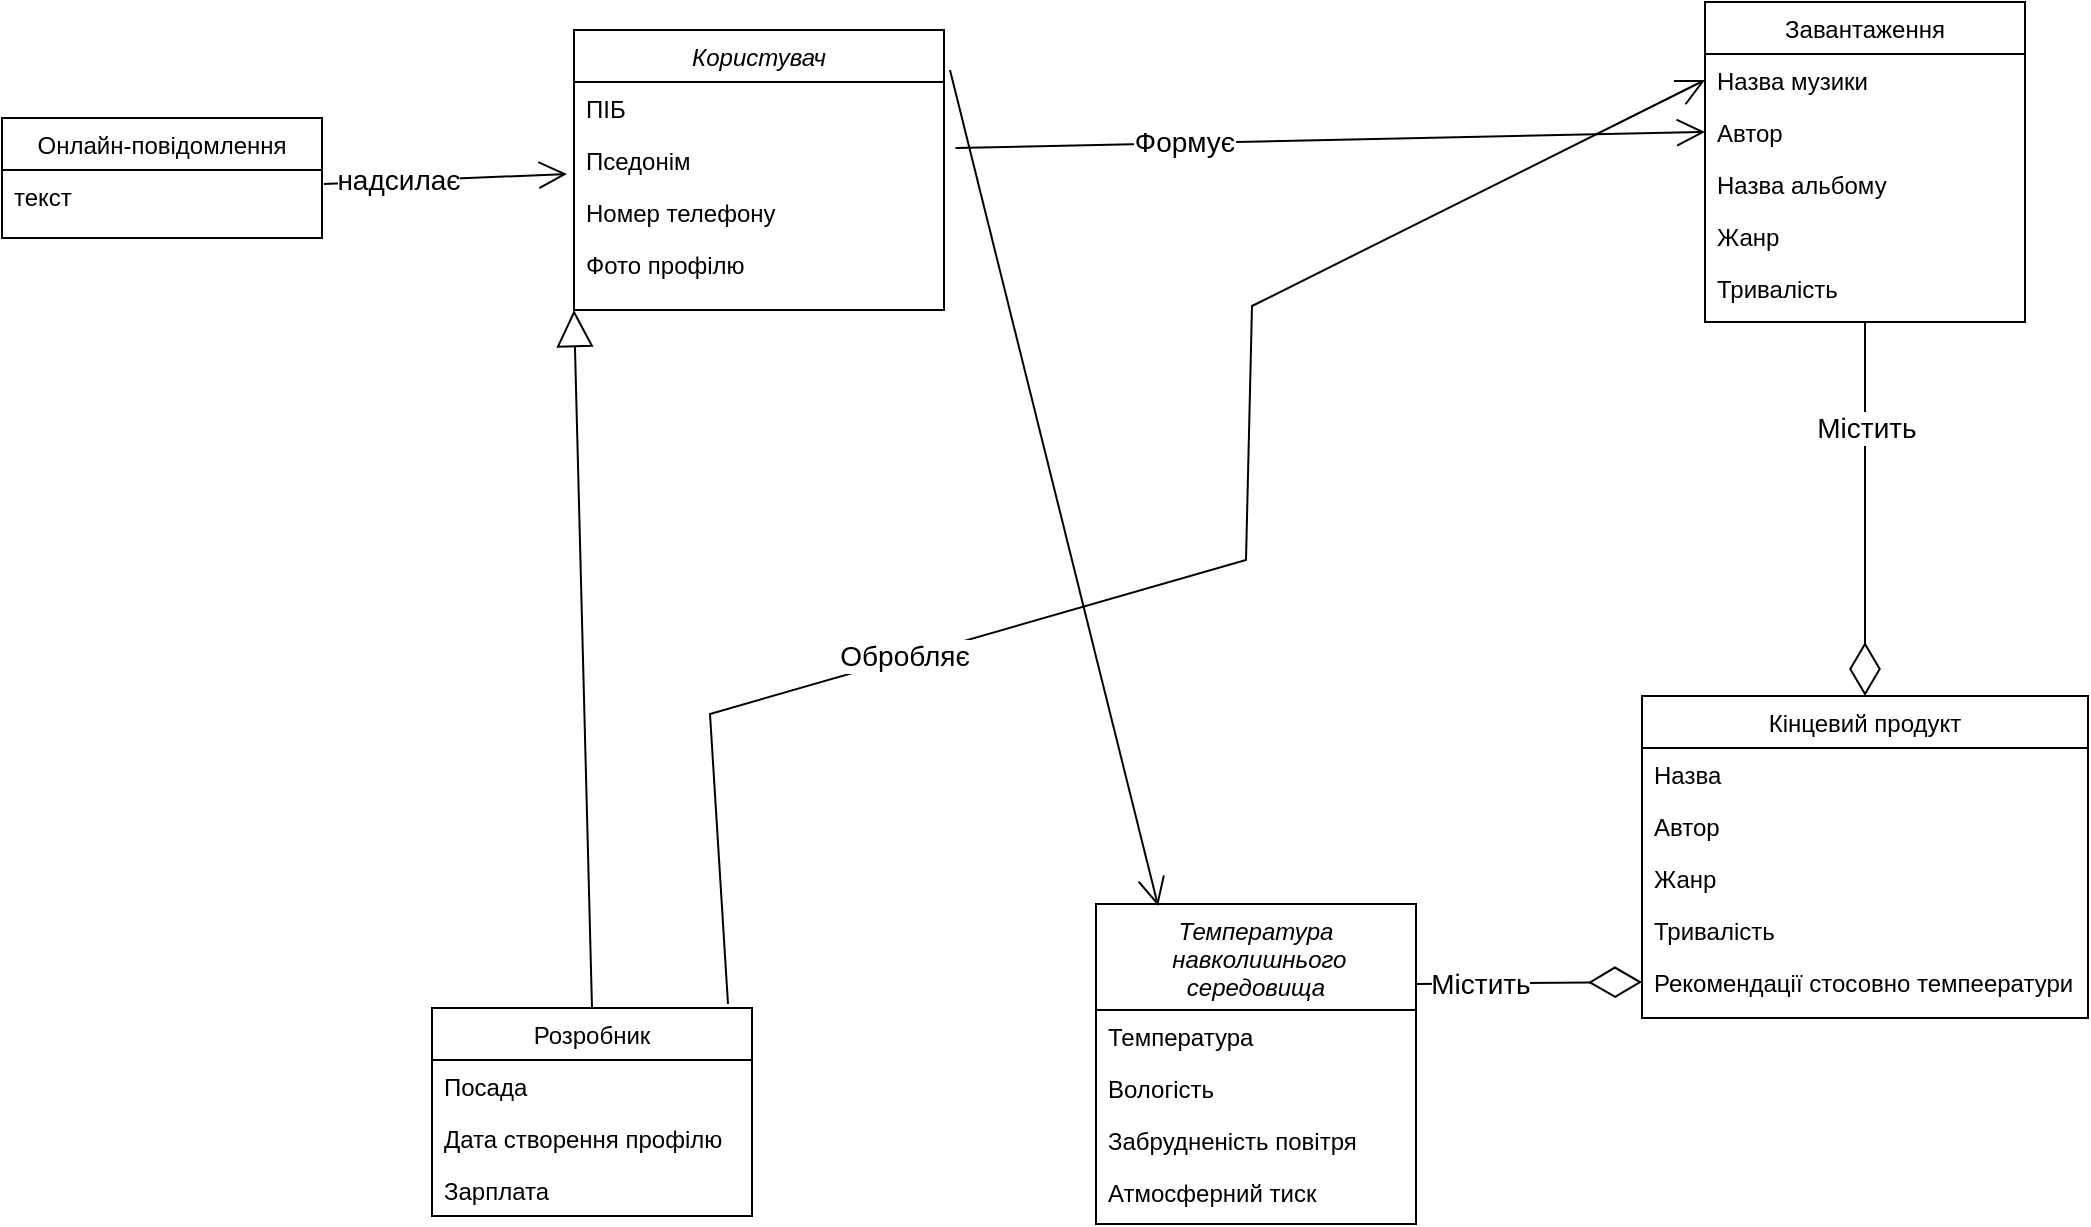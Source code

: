 <mxfile version="20.3.7" type="device"><diagram id="C5RBs43oDa-KdzZeNtuy" name="Page-1"><mxGraphModel dx="1422" dy="775" grid="0" gridSize="10" guides="1" tooltips="1" connect="1" arrows="1" fold="1" page="1" pageScale="1" pageWidth="1169" pageHeight="1654" math="0" shadow="0"><root><mxCell id="WIyWlLk6GJQsqaUBKTNV-0"/><mxCell id="WIyWlLk6GJQsqaUBKTNV-1" parent="WIyWlLk6GJQsqaUBKTNV-0"/><mxCell id="zkfFHV4jXpPFQw0GAbJ--0" value="Користувач" style="swimlane;fontStyle=2;align=center;verticalAlign=top;childLayout=stackLayout;horizontal=1;startSize=26;horizontalStack=0;resizeParent=1;resizeLast=0;collapsible=1;marginBottom=0;rounded=0;shadow=0;strokeWidth=1;" parent="WIyWlLk6GJQsqaUBKTNV-1" vertex="1"><mxGeometry x="355" y="150" width="185" height="140" as="geometry"><mxRectangle x="230" y="140" width="160" height="26" as="alternateBounds"/></mxGeometry></mxCell><mxCell id="zkfFHV4jXpPFQw0GAbJ--1" value="ПІБ" style="text;align=left;verticalAlign=top;spacingLeft=4;spacingRight=4;overflow=hidden;rotatable=0;points=[[0,0.5],[1,0.5]];portConstraint=eastwest;" parent="zkfFHV4jXpPFQw0GAbJ--0" vertex="1"><mxGeometry y="26" width="185" height="26" as="geometry"/></mxCell><mxCell id="XkutiU7MktJlngCB7yY5-1" value="Пседонім" style="text;align=left;verticalAlign=top;spacingLeft=4;spacingRight=4;overflow=hidden;rotatable=0;points=[[0,0.5],[1,0.5]];portConstraint=eastwest;rounded=0;shadow=0;html=0;" vertex="1" parent="zkfFHV4jXpPFQw0GAbJ--0"><mxGeometry y="52" width="185" height="26" as="geometry"/></mxCell><mxCell id="zkfFHV4jXpPFQw0GAbJ--2" value="Номер телефону" style="text;align=left;verticalAlign=top;spacingLeft=4;spacingRight=4;overflow=hidden;rotatable=0;points=[[0,0.5],[1,0.5]];portConstraint=eastwest;rounded=0;shadow=0;html=0;" parent="zkfFHV4jXpPFQw0GAbJ--0" vertex="1"><mxGeometry y="78" width="185" height="26" as="geometry"/></mxCell><mxCell id="zkfFHV4jXpPFQw0GAbJ--3" value="Фото профілю" style="text;align=left;verticalAlign=top;spacingLeft=4;spacingRight=4;overflow=hidden;rotatable=0;points=[[0,0.5],[1,0.5]];portConstraint=eastwest;rounded=0;shadow=0;html=0;" parent="zkfFHV4jXpPFQw0GAbJ--0" vertex="1"><mxGeometry y="104" width="185" height="26" as="geometry"/></mxCell><mxCell id="zkfFHV4jXpPFQw0GAbJ--6" value="Розробник" style="swimlane;fontStyle=0;align=center;verticalAlign=top;childLayout=stackLayout;horizontal=1;startSize=26;horizontalStack=0;resizeParent=1;resizeLast=0;collapsible=1;marginBottom=0;rounded=0;shadow=0;strokeWidth=1;" parent="WIyWlLk6GJQsqaUBKTNV-1" vertex="1"><mxGeometry x="284" y="639" width="160" height="104" as="geometry"><mxRectangle x="130" y="380" width="160" height="26" as="alternateBounds"/></mxGeometry></mxCell><mxCell id="zkfFHV4jXpPFQw0GAbJ--7" value="Посада" style="text;align=left;verticalAlign=top;spacingLeft=4;spacingRight=4;overflow=hidden;rotatable=0;points=[[0,0.5],[1,0.5]];portConstraint=eastwest;" parent="zkfFHV4jXpPFQw0GAbJ--6" vertex="1"><mxGeometry y="26" width="160" height="26" as="geometry"/></mxCell><mxCell id="zkfFHV4jXpPFQw0GAbJ--8" value="Дата створення профілю" style="text;align=left;verticalAlign=top;spacingLeft=4;spacingRight=4;overflow=hidden;rotatable=0;points=[[0,0.5],[1,0.5]];portConstraint=eastwest;rounded=0;shadow=0;html=0;" parent="zkfFHV4jXpPFQw0GAbJ--6" vertex="1"><mxGeometry y="52" width="160" height="26" as="geometry"/></mxCell><mxCell id="XkutiU7MktJlngCB7yY5-2" value="Зарплата" style="text;align=left;verticalAlign=top;spacingLeft=4;spacingRight=4;overflow=hidden;rotatable=0;points=[[0,0.5],[1,0.5]];portConstraint=eastwest;rounded=0;shadow=0;html=0;" vertex="1" parent="zkfFHV4jXpPFQw0GAbJ--6"><mxGeometry y="78" width="160" height="26" as="geometry"/></mxCell><mxCell id="zkfFHV4jXpPFQw0GAbJ--13" value="Онлайн-повідомлення" style="swimlane;fontStyle=0;align=center;verticalAlign=top;childLayout=stackLayout;horizontal=1;startSize=26;horizontalStack=0;resizeParent=1;resizeLast=0;collapsible=1;marginBottom=0;rounded=0;shadow=0;strokeWidth=1;" parent="WIyWlLk6GJQsqaUBKTNV-1" vertex="1"><mxGeometry x="69" y="194" width="160" height="60" as="geometry"><mxRectangle x="340" y="380" width="170" height="26" as="alternateBounds"/></mxGeometry></mxCell><mxCell id="zkfFHV4jXpPFQw0GAbJ--14" value="текст" style="text;align=left;verticalAlign=top;spacingLeft=4;spacingRight=4;overflow=hidden;rotatable=0;points=[[0,0.5],[1,0.5]];portConstraint=eastwest;" parent="zkfFHV4jXpPFQw0GAbJ--13" vertex="1"><mxGeometry y="26" width="160" height="26" as="geometry"/></mxCell><mxCell id="zkfFHV4jXpPFQw0GAbJ--17" value="Завантаження" style="swimlane;fontStyle=0;align=center;verticalAlign=top;childLayout=stackLayout;horizontal=1;startSize=26;horizontalStack=0;resizeParent=1;resizeLast=0;collapsible=1;marginBottom=0;rounded=0;shadow=0;strokeWidth=1;" parent="WIyWlLk6GJQsqaUBKTNV-1" vertex="1"><mxGeometry x="920.5" y="136" width="160" height="160" as="geometry"><mxRectangle x="550" y="140" width="160" height="26" as="alternateBounds"/></mxGeometry></mxCell><mxCell id="zkfFHV4jXpPFQw0GAbJ--18" value="Назва музики" style="text;align=left;verticalAlign=top;spacingLeft=4;spacingRight=4;overflow=hidden;rotatable=0;points=[[0,0.5],[1,0.5]];portConstraint=eastwest;" parent="zkfFHV4jXpPFQw0GAbJ--17" vertex="1"><mxGeometry y="26" width="160" height="26" as="geometry"/></mxCell><mxCell id="XkutiU7MktJlngCB7yY5-18" value="Автор" style="text;align=left;verticalAlign=top;spacingLeft=4;spacingRight=4;overflow=hidden;rotatable=0;points=[[0,0.5],[1,0.5]];portConstraint=eastwest;rounded=0;shadow=0;html=0;" vertex="1" parent="zkfFHV4jXpPFQw0GAbJ--17"><mxGeometry y="52" width="160" height="26" as="geometry"/></mxCell><mxCell id="zkfFHV4jXpPFQw0GAbJ--20" value="Назва альбому" style="text;align=left;verticalAlign=top;spacingLeft=4;spacingRight=4;overflow=hidden;rotatable=0;points=[[0,0.5],[1,0.5]];portConstraint=eastwest;rounded=0;shadow=0;html=0;" parent="zkfFHV4jXpPFQw0GAbJ--17" vertex="1"><mxGeometry y="78" width="160" height="26" as="geometry"/></mxCell><mxCell id="zkfFHV4jXpPFQw0GAbJ--19" value="Жанр" style="text;align=left;verticalAlign=top;spacingLeft=4;spacingRight=4;overflow=hidden;rotatable=0;points=[[0,0.5],[1,0.5]];portConstraint=eastwest;rounded=0;shadow=0;html=0;" parent="zkfFHV4jXpPFQw0GAbJ--17" vertex="1"><mxGeometry y="104" width="160" height="26" as="geometry"/></mxCell><mxCell id="zkfFHV4jXpPFQw0GAbJ--21" value="Тривалість" style="text;align=left;verticalAlign=top;spacingLeft=4;spacingRight=4;overflow=hidden;rotatable=0;points=[[0,0.5],[1,0.5]];portConstraint=eastwest;rounded=0;shadow=0;html=0;" parent="zkfFHV4jXpPFQw0GAbJ--17" vertex="1"><mxGeometry y="130" width="160" height="26" as="geometry"/></mxCell><mxCell id="XkutiU7MktJlngCB7yY5-7" value="Кінцевий продукт" style="swimlane;fontStyle=0;align=center;verticalAlign=top;childLayout=stackLayout;horizontal=1;startSize=26;horizontalStack=0;resizeParent=1;resizeLast=0;collapsible=1;marginBottom=0;rounded=0;shadow=0;strokeWidth=1;" vertex="1" parent="WIyWlLk6GJQsqaUBKTNV-1"><mxGeometry x="889" y="483" width="223" height="161" as="geometry"><mxRectangle x="130" y="380" width="160" height="26" as="alternateBounds"/></mxGeometry></mxCell><mxCell id="XkutiU7MktJlngCB7yY5-8" value="Назва" style="text;align=left;verticalAlign=top;spacingLeft=4;spacingRight=4;overflow=hidden;rotatable=0;points=[[0,0.5],[1,0.5]];portConstraint=eastwest;" vertex="1" parent="XkutiU7MktJlngCB7yY5-7"><mxGeometry y="26" width="223" height="26" as="geometry"/></mxCell><mxCell id="XkutiU7MktJlngCB7yY5-20" value="Автор" style="text;align=left;verticalAlign=top;spacingLeft=4;spacingRight=4;overflow=hidden;rotatable=0;points=[[0,0.5],[1,0.5]];portConstraint=eastwest;rounded=0;shadow=0;html=0;" vertex="1" parent="XkutiU7MktJlngCB7yY5-7"><mxGeometry y="52" width="223" height="26" as="geometry"/></mxCell><mxCell id="XkutiU7MktJlngCB7yY5-29" value="Жанр" style="text;align=left;verticalAlign=top;spacingLeft=4;spacingRight=4;overflow=hidden;rotatable=0;points=[[0,0.5],[1,0.5]];portConstraint=eastwest;rounded=0;shadow=0;html=0;" vertex="1" parent="XkutiU7MktJlngCB7yY5-7"><mxGeometry y="78" width="223" height="26" as="geometry"/></mxCell><mxCell id="XkutiU7MktJlngCB7yY5-9" value="Тривалість" style="text;align=left;verticalAlign=top;spacingLeft=4;spacingRight=4;overflow=hidden;rotatable=0;points=[[0,0.5],[1,0.5]];portConstraint=eastwest;rounded=0;shadow=0;html=0;" vertex="1" parent="XkutiU7MktJlngCB7yY5-7"><mxGeometry y="104" width="223" height="26" as="geometry"/></mxCell><mxCell id="XkutiU7MktJlngCB7yY5-35" value="Рекомендації стосовно темпеератури" style="text;align=left;verticalAlign=top;spacingLeft=4;spacingRight=4;overflow=hidden;rotatable=0;points=[[0,0.5],[1,0.5]];portConstraint=eastwest;rounded=0;shadow=0;html=0;" vertex="1" parent="XkutiU7MktJlngCB7yY5-7"><mxGeometry y="130" width="223" height="26" as="geometry"/></mxCell><mxCell id="XkutiU7MktJlngCB7yY5-19" value="" style="endArrow=diamondThin;endFill=0;endSize=24;html=1;rounded=0;exitX=0.5;exitY=1;exitDx=0;exitDy=0;entryX=0.5;entryY=0;entryDx=0;entryDy=0;" edge="1" parent="WIyWlLk6GJQsqaUBKTNV-1" source="zkfFHV4jXpPFQw0GAbJ--17" target="XkutiU7MktJlngCB7yY5-7"><mxGeometry width="160" relative="1" as="geometry"><mxPoint x="280" y="520" as="sourcePoint"/><mxPoint x="440" y="520" as="targetPoint"/></mxGeometry></mxCell><mxCell id="XkutiU7MktJlngCB7yY5-21" value="&lt;font style=&quot;font-size: 14px;&quot;&gt;Містить&lt;/font&gt;" style="edgeLabel;html=1;align=center;verticalAlign=middle;resizable=0;points=[];" vertex="1" connectable="0" parent="XkutiU7MktJlngCB7yY5-19"><mxGeometry x="-0.434" relative="1" as="geometry"><mxPoint as="offset"/></mxGeometry></mxCell><mxCell id="XkutiU7MktJlngCB7yY5-22" value="" style="endArrow=block;endSize=16;endFill=0;html=1;rounded=0;fontSize=14;exitX=0.5;exitY=0;exitDx=0;exitDy=0;entryX=0;entryY=1;entryDx=0;entryDy=0;" edge="1" parent="WIyWlLk6GJQsqaUBKTNV-1" source="zkfFHV4jXpPFQw0GAbJ--6" target="zkfFHV4jXpPFQw0GAbJ--0"><mxGeometry width="160" relative="1" as="geometry"><mxPoint x="440" y="520" as="sourcePoint"/><mxPoint x="360" y="290" as="targetPoint"/><Array as="points"/></mxGeometry></mxCell><mxCell id="XkutiU7MktJlngCB7yY5-23" value="" style="endArrow=open;endFill=1;endSize=12;html=1;rounded=0;fontSize=14;exitX=1.031;exitY=0.269;exitDx=0;exitDy=0;exitPerimeter=0;entryX=0;entryY=0.5;entryDx=0;entryDy=0;" edge="1" parent="WIyWlLk6GJQsqaUBKTNV-1" source="XkutiU7MktJlngCB7yY5-1" target="XkutiU7MktJlngCB7yY5-18"><mxGeometry width="160" relative="1" as="geometry"><mxPoint x="370" y="520" as="sourcePoint"/><mxPoint x="530" y="520" as="targetPoint"/></mxGeometry></mxCell><mxCell id="XkutiU7MktJlngCB7yY5-24" value="Формує" style="edgeLabel;html=1;align=center;verticalAlign=middle;resizable=0;points=[];fontSize=14;" vertex="1" connectable="0" parent="XkutiU7MktJlngCB7yY5-23"><mxGeometry x="-0.388" y="1" relative="1" as="geometry"><mxPoint as="offset"/></mxGeometry></mxCell><mxCell id="XkutiU7MktJlngCB7yY5-25" value="" style="endArrow=open;endFill=1;endSize=12;html=1;rounded=0;fontSize=14;exitX=1.006;exitY=0.269;exitDx=0;exitDy=0;exitPerimeter=0;entryX=-0.019;entryY=0.769;entryDx=0;entryDy=0;entryPerimeter=0;" edge="1" parent="WIyWlLk6GJQsqaUBKTNV-1" source="zkfFHV4jXpPFQw0GAbJ--14" target="XkutiU7MktJlngCB7yY5-1"><mxGeometry width="160" relative="1" as="geometry"><mxPoint x="124.96" y="206.994" as="sourcePoint"/><mxPoint x="210" y="210" as="targetPoint"/></mxGeometry></mxCell><mxCell id="XkutiU7MktJlngCB7yY5-26" value="надсилає" style="edgeLabel;html=1;align=center;verticalAlign=middle;resizable=0;points=[];fontSize=14;" vertex="1" connectable="0" parent="XkutiU7MktJlngCB7yY5-25"><mxGeometry x="-0.388" y="1" relative="1" as="geometry"><mxPoint as="offset"/></mxGeometry></mxCell><mxCell id="XkutiU7MktJlngCB7yY5-27" value="" style="endArrow=open;endFill=1;endSize=12;html=1;rounded=0;fontSize=14;entryX=0;entryY=0.5;entryDx=0;entryDy=0;exitX=0.925;exitY=-0.019;exitDx=0;exitDy=0;exitPerimeter=0;" edge="1" parent="WIyWlLk6GJQsqaUBKTNV-1" source="zkfFHV4jXpPFQw0GAbJ--6" target="zkfFHV4jXpPFQw0GAbJ--18"><mxGeometry width="160" relative="1" as="geometry"><mxPoint x="430" y="420" as="sourcePoint"/><mxPoint x="246.96" y="221.994" as="targetPoint"/><Array as="points"><mxPoint x="423" y="492"/><mxPoint x="691" y="415"/><mxPoint x="694" y="288"/></Array></mxGeometry></mxCell><mxCell id="XkutiU7MktJlngCB7yY5-28" value="Обробляє" style="edgeLabel;html=1;align=center;verticalAlign=middle;resizable=0;points=[];fontSize=14;" vertex="1" connectable="0" parent="XkutiU7MktJlngCB7yY5-27"><mxGeometry x="-0.388" y="1" relative="1" as="geometry"><mxPoint as="offset"/></mxGeometry></mxCell><mxCell id="XkutiU7MktJlngCB7yY5-30" value="Температура&#10; навколишнього&#10;середовища" style="swimlane;fontStyle=2;align=center;verticalAlign=top;childLayout=stackLayout;horizontal=1;startSize=53;horizontalStack=0;resizeParent=1;resizeLast=0;collapsible=1;marginBottom=0;rounded=0;shadow=0;strokeWidth=1;" vertex="1" parent="WIyWlLk6GJQsqaUBKTNV-1"><mxGeometry x="616" y="587" width="160" height="160" as="geometry"><mxRectangle x="230" y="140" width="160" height="26" as="alternateBounds"/></mxGeometry></mxCell><mxCell id="XkutiU7MktJlngCB7yY5-31" value="Температура" style="text;align=left;verticalAlign=top;spacingLeft=4;spacingRight=4;overflow=hidden;rotatable=0;points=[[0,0.5],[1,0.5]];portConstraint=eastwest;" vertex="1" parent="XkutiU7MktJlngCB7yY5-30"><mxGeometry y="53" width="160" height="26" as="geometry"/></mxCell><mxCell id="XkutiU7MktJlngCB7yY5-32" value="Вологість" style="text;align=left;verticalAlign=top;spacingLeft=4;spacingRight=4;overflow=hidden;rotatable=0;points=[[0,0.5],[1,0.5]];portConstraint=eastwest;rounded=0;shadow=0;html=0;" vertex="1" parent="XkutiU7MktJlngCB7yY5-30"><mxGeometry y="79" width="160" height="26" as="geometry"/></mxCell><mxCell id="XkutiU7MktJlngCB7yY5-33" value="Забрудненість повітря" style="text;align=left;verticalAlign=top;spacingLeft=4;spacingRight=4;overflow=hidden;rotatable=0;points=[[0,0.5],[1,0.5]];portConstraint=eastwest;rounded=0;shadow=0;html=0;" vertex="1" parent="XkutiU7MktJlngCB7yY5-30"><mxGeometry y="105" width="160" height="26" as="geometry"/></mxCell><mxCell id="XkutiU7MktJlngCB7yY5-34" value="Атмосферний тиск" style="text;align=left;verticalAlign=top;spacingLeft=4;spacingRight=4;overflow=hidden;rotatable=0;points=[[0,0.5],[1,0.5]];portConstraint=eastwest;rounded=0;shadow=0;html=0;" vertex="1" parent="XkutiU7MktJlngCB7yY5-30"><mxGeometry y="131" width="160" height="26" as="geometry"/></mxCell><mxCell id="XkutiU7MktJlngCB7yY5-36" value="" style="endArrow=diamondThin;endFill=0;endSize=24;html=1;rounded=0;exitX=1;exitY=0.25;exitDx=0;exitDy=0;entryX=0;entryY=0.5;entryDx=0;entryDy=0;" edge="1" parent="WIyWlLk6GJQsqaUBKTNV-1" source="XkutiU7MktJlngCB7yY5-30" target="XkutiU7MktJlngCB7yY5-35"><mxGeometry width="160" relative="1" as="geometry"><mxPoint x="1010.5" y="306" as="sourcePoint"/><mxPoint x="1010.5" y="493" as="targetPoint"/></mxGeometry></mxCell><mxCell id="XkutiU7MktJlngCB7yY5-37" value="&lt;font style=&quot;font-size: 14px;&quot;&gt;Містить&lt;/font&gt;" style="edgeLabel;html=1;align=center;verticalAlign=middle;resizable=0;points=[];" vertex="1" connectable="0" parent="XkutiU7MktJlngCB7yY5-36"><mxGeometry x="-0.434" relative="1" as="geometry"><mxPoint as="offset"/></mxGeometry></mxCell><mxCell id="XkutiU7MktJlngCB7yY5-38" value="" style="endArrow=open;endFill=1;endSize=12;html=1;rounded=0;fontSize=14;entryX=0.194;entryY=0.006;entryDx=0;entryDy=0;entryPerimeter=0;" edge="1" parent="WIyWlLk6GJQsqaUBKTNV-1" target="XkutiU7MktJlngCB7yY5-30"><mxGeometry width="160" relative="1" as="geometry"><mxPoint x="543" y="170" as="sourcePoint"/><mxPoint x="930.5" y="211" as="targetPoint"/></mxGeometry></mxCell></root></mxGraphModel></diagram></mxfile>